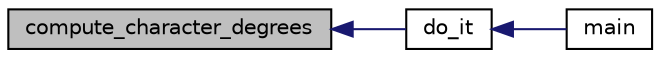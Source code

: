 digraph "compute_character_degrees"
{
  edge [fontname="Helvetica",fontsize="10",labelfontname="Helvetica",labelfontsize="10"];
  node [fontname="Helvetica",fontsize="10",shape=record];
  rankdir="LR";
  Node85 [label="compute_character_degrees",height=0.2,width=0.4,color="black", fillcolor="grey75", style="filled", fontcolor="black"];
  Node85 -> Node86 [dir="back",color="midnightblue",fontsize="10",style="solid",fontname="Helvetica"];
  Node86 [label="do_it",height=0.2,width=0.4,color="black", fillcolor="white", style="filled",URL="$da/da3/burnside_8_c.html#a6a1ed4d46bdb13e56112f47f0565c25b"];
  Node86 -> Node87 [dir="back",color="midnightblue",fontsize="10",style="solid",fontname="Helvetica"];
  Node87 [label="main",height=0.2,width=0.4,color="black", fillcolor="white", style="filled",URL="$da/da3/burnside_8_c.html#a3c04138a5bfe5d72780bb7e82a18e627"];
}

